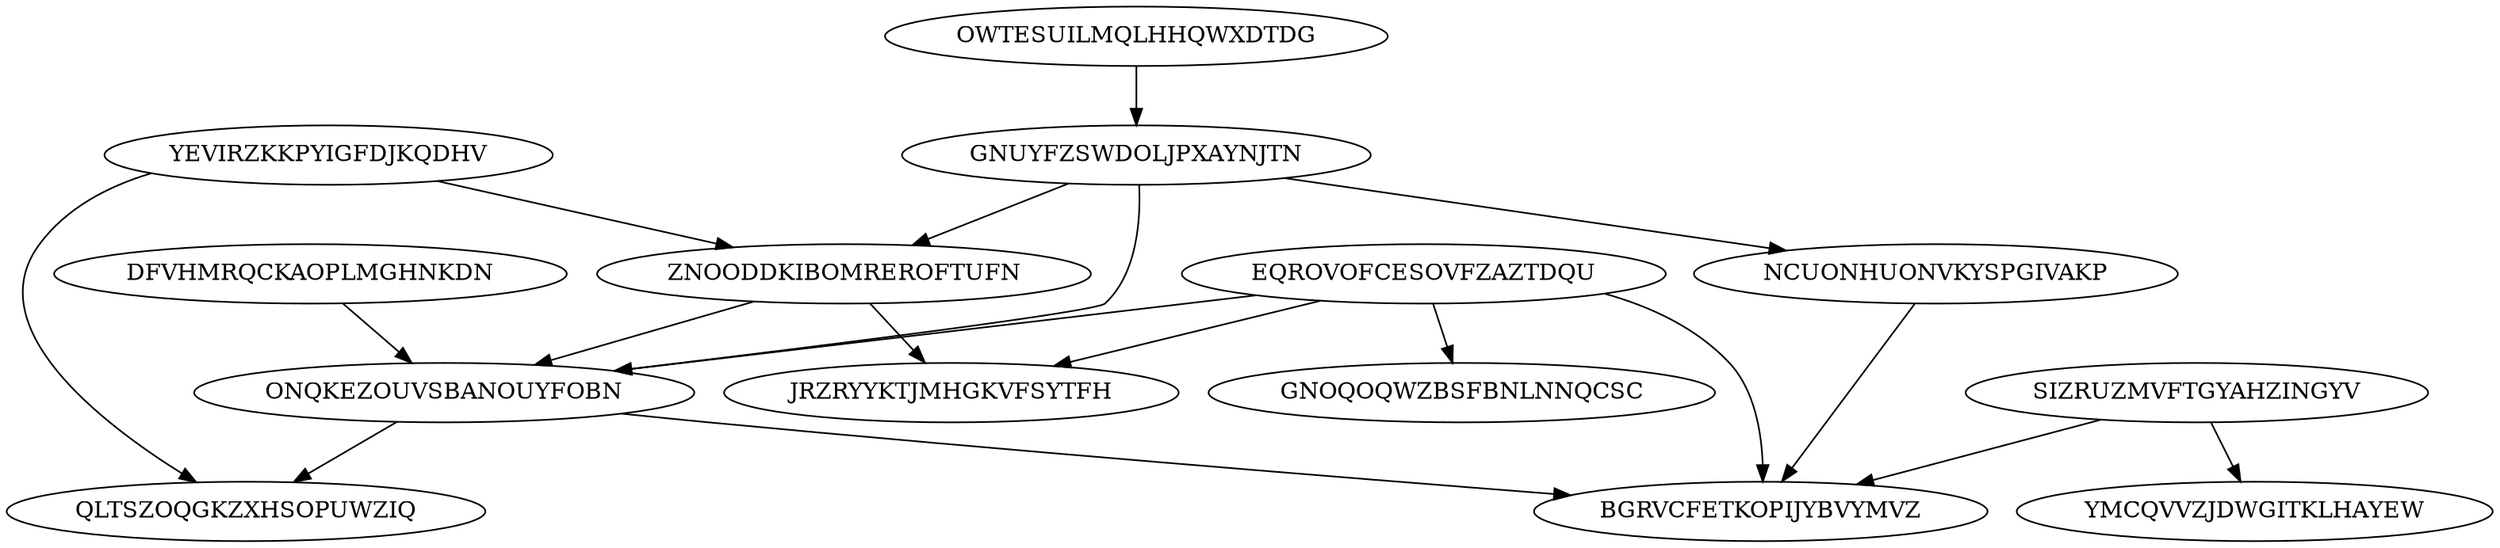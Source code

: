 digraph N14M18 {
	OWTESUILMQLHHQWXDTDG	[Weight=10];
	YEVIRZKKPYIGFDJKQDHV	[Weight=18];
	DFVHMRQCKAOPLMGHNKDN	[Weight=13];
	EQROVOFCESOVFZAZTDQU	[Weight=15];
	GNUYFZSWDOLJPXAYNJTN	[Weight=14];
	ZNOODDKIBOMREROFTUFN	[Weight=20];
	ONQKEZOUVSBANOUYFOBN	[Weight=14];
	QLTSZOQGKZXHSOPUWZIQ	[Weight=15];
	JRZRYYKTJMHGKVFSYTFH	[Weight=10];
	NCUONHUONVKYSPGIVAKP	[Weight=12];
	SIZRUZMVFTGYAHZINGYV	[Weight=20];
	GNOQOQWZBSFBNLNNQCSC	[Weight=10];
	BGRVCFETKOPIJYBVYMVZ	[Weight=18];
	YMCQVVZJDWGITKLHAYEW	[Weight=11];
	SIZRUZMVFTGYAHZINGYV -> BGRVCFETKOPIJYBVYMVZ [Weight=18];
	GNUYFZSWDOLJPXAYNJTN -> ZNOODDKIBOMREROFTUFN [Weight=13];
	GNUYFZSWDOLJPXAYNJTN -> ONQKEZOUVSBANOUYFOBN [Weight=12];
	GNUYFZSWDOLJPXAYNJTN -> NCUONHUONVKYSPGIVAKP [Weight=17];
	ONQKEZOUVSBANOUYFOBN -> BGRVCFETKOPIJYBVYMVZ [Weight=12];
	NCUONHUONVKYSPGIVAKP -> BGRVCFETKOPIJYBVYMVZ [Weight=10];
	YEVIRZKKPYIGFDJKQDHV -> ZNOODDKIBOMREROFTUFN [Weight=13];
	OWTESUILMQLHHQWXDTDG -> GNUYFZSWDOLJPXAYNJTN [Weight=13];
	EQROVOFCESOVFZAZTDQU -> BGRVCFETKOPIJYBVYMVZ [Weight=20];
	ZNOODDKIBOMREROFTUFN -> ONQKEZOUVSBANOUYFOBN [Weight=19];
	DFVHMRQCKAOPLMGHNKDN -> ONQKEZOUVSBANOUYFOBN [Weight=19];
	ZNOODDKIBOMREROFTUFN -> JRZRYYKTJMHGKVFSYTFH [Weight=20];
	ONQKEZOUVSBANOUYFOBN -> QLTSZOQGKZXHSOPUWZIQ [Weight=18];
	EQROVOFCESOVFZAZTDQU -> JRZRYYKTJMHGKVFSYTFH [Weight=19];
	YEVIRZKKPYIGFDJKQDHV -> QLTSZOQGKZXHSOPUWZIQ [Weight=19];
	SIZRUZMVFTGYAHZINGYV -> YMCQVVZJDWGITKLHAYEW [Weight=15];
	EQROVOFCESOVFZAZTDQU -> GNOQOQWZBSFBNLNNQCSC [Weight=20];
	EQROVOFCESOVFZAZTDQU -> ONQKEZOUVSBANOUYFOBN [Weight=15];
}
